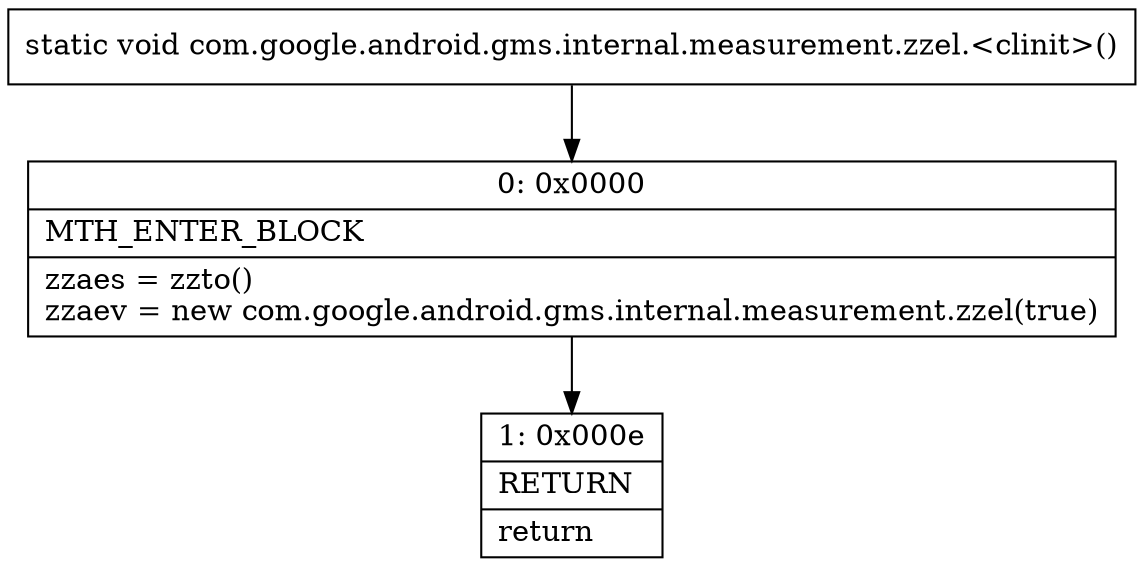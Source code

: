 digraph "CFG forcom.google.android.gms.internal.measurement.zzel.\<clinit\>()V" {
Node_0 [shape=record,label="{0\:\ 0x0000|MTH_ENTER_BLOCK\l|zzaes = zzto()\lzzaev = new com.google.android.gms.internal.measurement.zzel(true)\l}"];
Node_1 [shape=record,label="{1\:\ 0x000e|RETURN\l|return\l}"];
MethodNode[shape=record,label="{static void com.google.android.gms.internal.measurement.zzel.\<clinit\>() }"];
MethodNode -> Node_0;
Node_0 -> Node_1;
}

